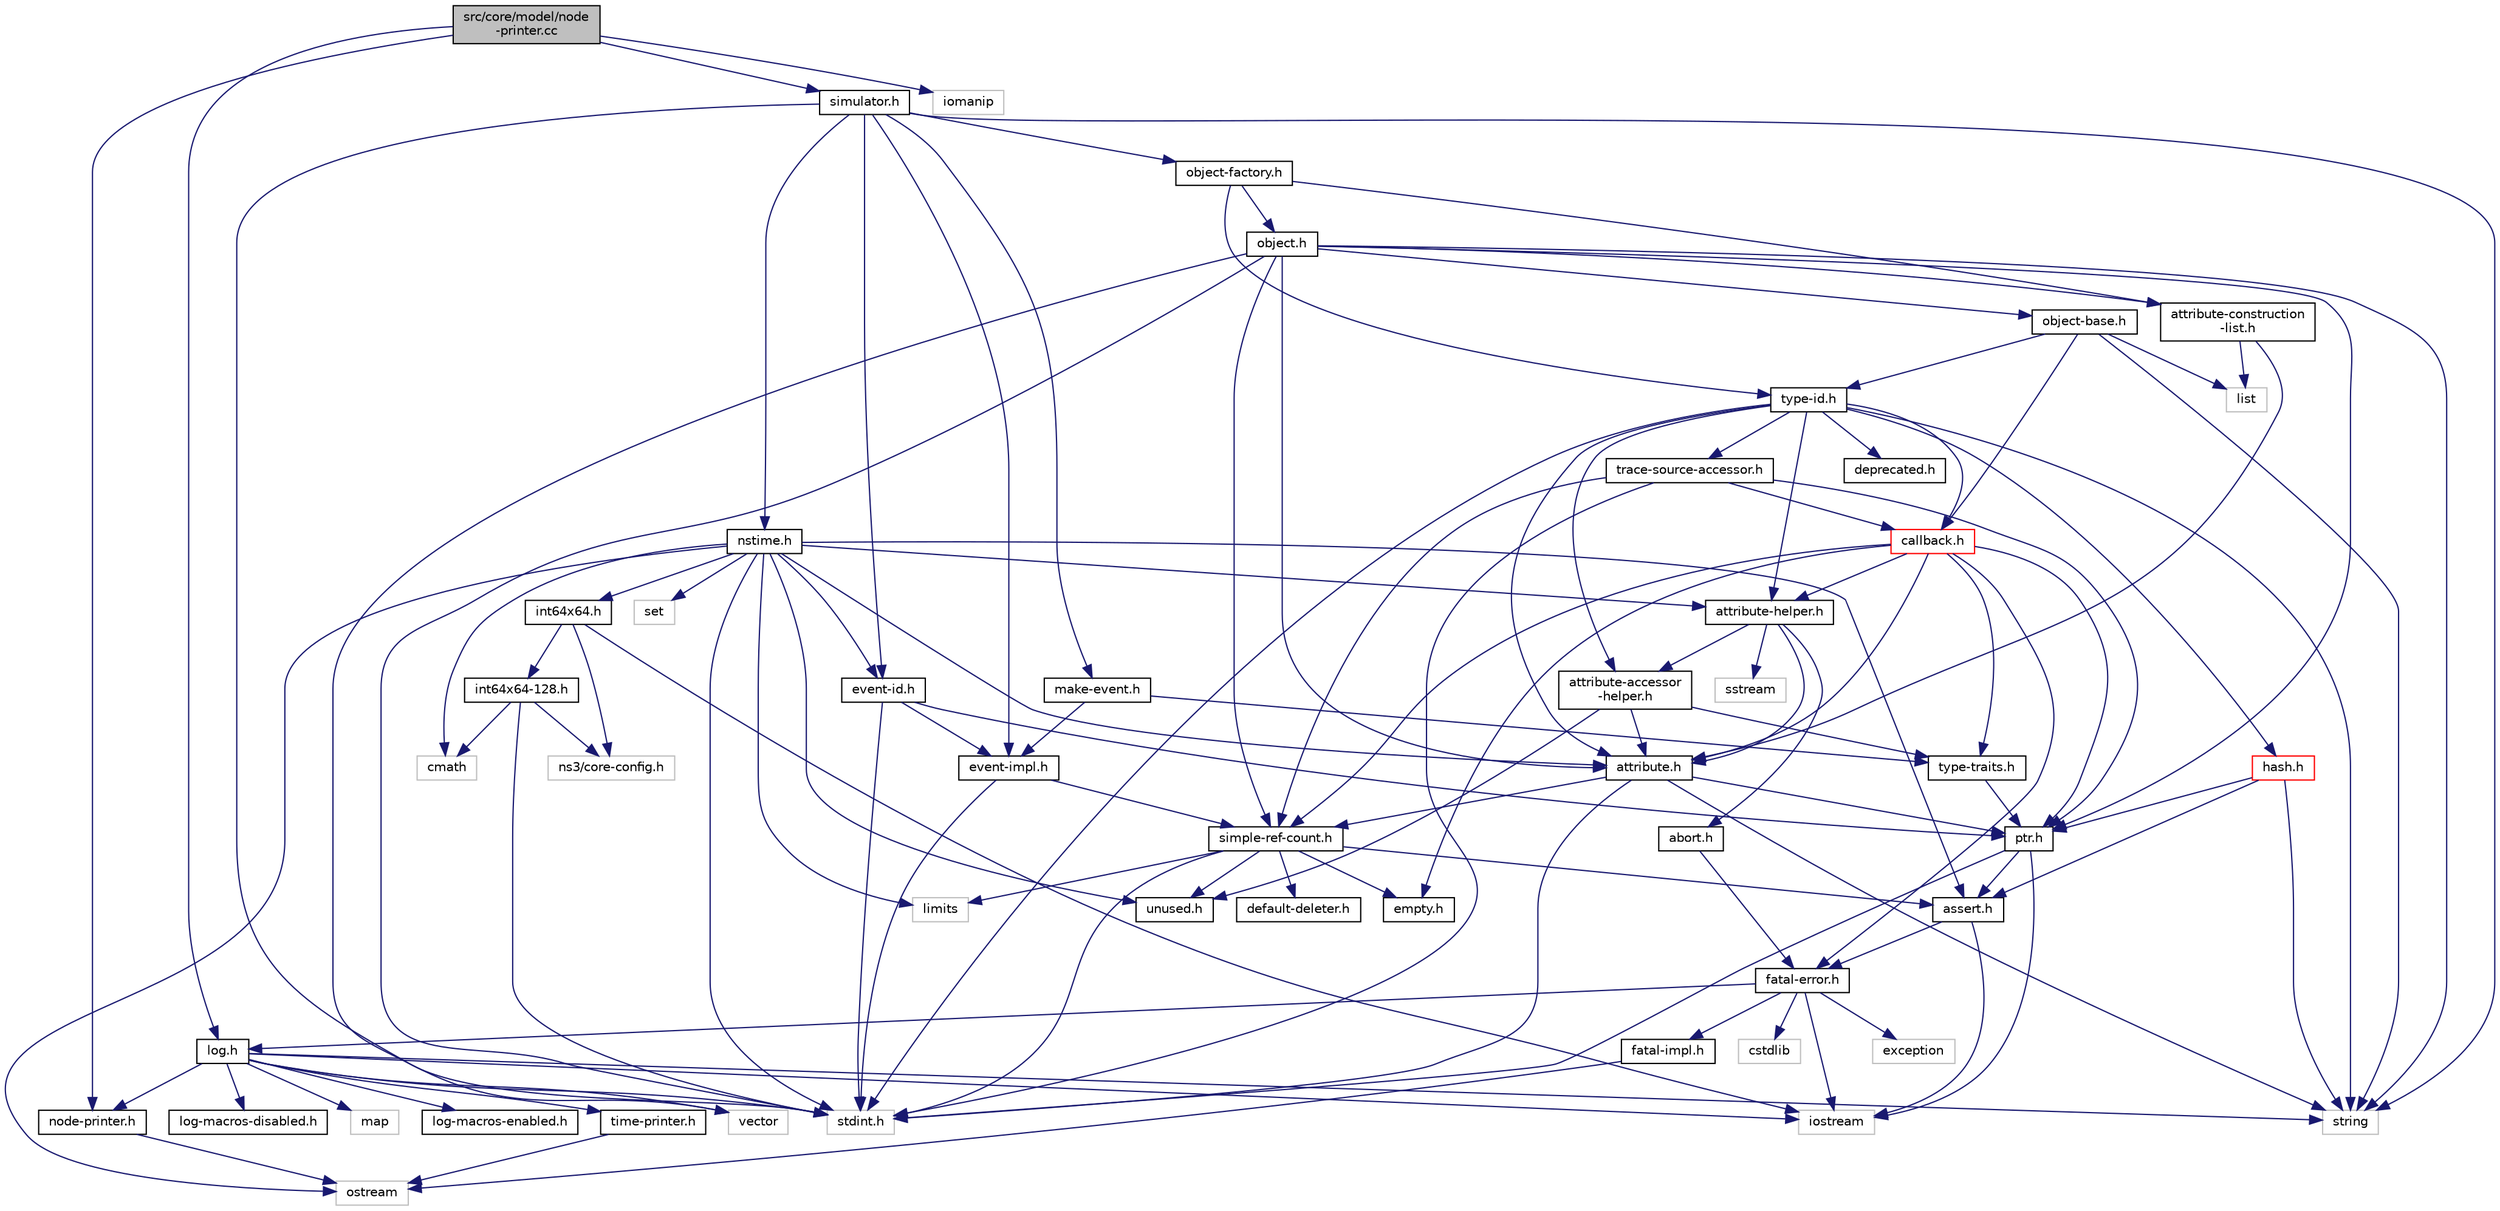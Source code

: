 digraph "src/core/model/node-printer.cc"
{
 // LATEX_PDF_SIZE
  edge [fontname="Helvetica",fontsize="10",labelfontname="Helvetica",labelfontsize="10"];
  node [fontname="Helvetica",fontsize="10",shape=record];
  Node1 [label="src/core/model/node\l-printer.cc",height=0.2,width=0.4,color="black", fillcolor="grey75", style="filled", fontcolor="black",tooltip="ns3::DefaultNodePrinter implementation."];
  Node1 -> Node2 [color="midnightblue",fontsize="10",style="solid",fontname="Helvetica"];
  Node2 [label="log.h",height=0.2,width=0.4,color="black", fillcolor="white", style="filled",URL="$log_8h.html",tooltip="Debug message logging."];
  Node2 -> Node3 [color="midnightblue",fontsize="10",style="solid",fontname="Helvetica"];
  Node3 [label="string",height=0.2,width=0.4,color="grey75", fillcolor="white", style="filled",tooltip=" "];
  Node2 -> Node4 [color="midnightblue",fontsize="10",style="solid",fontname="Helvetica"];
  Node4 [label="iostream",height=0.2,width=0.4,color="grey75", fillcolor="white", style="filled",tooltip=" "];
  Node2 -> Node5 [color="midnightblue",fontsize="10",style="solid",fontname="Helvetica"];
  Node5 [label="stdint.h",height=0.2,width=0.4,color="grey75", fillcolor="white", style="filled",tooltip=" "];
  Node2 -> Node6 [color="midnightblue",fontsize="10",style="solid",fontname="Helvetica"];
  Node6 [label="map",height=0.2,width=0.4,color="grey75", fillcolor="white", style="filled",tooltip=" "];
  Node2 -> Node7 [color="midnightblue",fontsize="10",style="solid",fontname="Helvetica"];
  Node7 [label="vector",height=0.2,width=0.4,color="grey75", fillcolor="white", style="filled",tooltip=" "];
  Node2 -> Node8 [color="midnightblue",fontsize="10",style="solid",fontname="Helvetica"];
  Node8 [label="node-printer.h",height=0.2,width=0.4,color="black", fillcolor="white", style="filled",URL="$node-printer_8h.html",tooltip="Declaration of ns3::NodePrinter function pointer type and ns3::DefaultNodePrinter function."];
  Node8 -> Node9 [color="midnightblue",fontsize="10",style="solid",fontname="Helvetica"];
  Node9 [label="ostream",height=0.2,width=0.4,color="grey75", fillcolor="white", style="filled",tooltip=" "];
  Node2 -> Node10 [color="midnightblue",fontsize="10",style="solid",fontname="Helvetica"];
  Node10 [label="time-printer.h",height=0.2,width=0.4,color="black", fillcolor="white", style="filled",URL="$time-printer_8h.html",tooltip="Declaration of ns3::TimePrinter function pointer type and ns3::DefaultTimePrinter function."];
  Node10 -> Node9 [color="midnightblue",fontsize="10",style="solid",fontname="Helvetica"];
  Node2 -> Node11 [color="midnightblue",fontsize="10",style="solid",fontname="Helvetica"];
  Node11 [label="log-macros-enabled.h",height=0.2,width=0.4,color="black", fillcolor="white", style="filled",URL="$log-macros-enabled_8h.html",tooltip="NS_LOG and related logging macro definitions."];
  Node2 -> Node12 [color="midnightblue",fontsize="10",style="solid",fontname="Helvetica"];
  Node12 [label="log-macros-disabled.h",height=0.2,width=0.4,color="black", fillcolor="white", style="filled",URL="$log-macros-disabled_8h.html",tooltip="Definition of empty logging macros and the NS_LOG_NOOP_INTERNAL macro."];
  Node1 -> Node8 [color="midnightblue",fontsize="10",style="solid",fontname="Helvetica"];
  Node1 -> Node13 [color="midnightblue",fontsize="10",style="solid",fontname="Helvetica"];
  Node13 [label="simulator.h",height=0.2,width=0.4,color="black", fillcolor="white", style="filled",URL="$simulator_8h.html",tooltip="ns3::Simulator declaration."];
  Node13 -> Node14 [color="midnightblue",fontsize="10",style="solid",fontname="Helvetica"];
  Node14 [label="event-id.h",height=0.2,width=0.4,color="black", fillcolor="white", style="filled",URL="$event-id_8h.html",tooltip="ns3::EventId declarations."];
  Node14 -> Node5 [color="midnightblue",fontsize="10",style="solid",fontname="Helvetica"];
  Node14 -> Node15 [color="midnightblue",fontsize="10",style="solid",fontname="Helvetica"];
  Node15 [label="ptr.h",height=0.2,width=0.4,color="black", fillcolor="white", style="filled",URL="$ptr_8h.html",tooltip="ns3::Ptr smart pointer declaration and implementation."];
  Node15 -> Node4 [color="midnightblue",fontsize="10",style="solid",fontname="Helvetica"];
  Node15 -> Node5 [color="midnightblue",fontsize="10",style="solid",fontname="Helvetica"];
  Node15 -> Node16 [color="midnightblue",fontsize="10",style="solid",fontname="Helvetica"];
  Node16 [label="assert.h",height=0.2,width=0.4,color="black", fillcolor="white", style="filled",URL="$assert_8h.html",tooltip="NS_ASSERT() and NS_ASSERT_MSG() macro definitions."];
  Node16 -> Node4 [color="midnightblue",fontsize="10",style="solid",fontname="Helvetica"];
  Node16 -> Node17 [color="midnightblue",fontsize="10",style="solid",fontname="Helvetica"];
  Node17 [label="fatal-error.h",height=0.2,width=0.4,color="black", fillcolor="white", style="filled",URL="$fatal-error_8h.html",tooltip="NS_FATAL_x macro definitions."];
  Node17 -> Node4 [color="midnightblue",fontsize="10",style="solid",fontname="Helvetica"];
  Node17 -> Node18 [color="midnightblue",fontsize="10",style="solid",fontname="Helvetica"];
  Node18 [label="exception",height=0.2,width=0.4,color="grey75", fillcolor="white", style="filled",tooltip=" "];
  Node17 -> Node19 [color="midnightblue",fontsize="10",style="solid",fontname="Helvetica"];
  Node19 [label="cstdlib",height=0.2,width=0.4,color="grey75", fillcolor="white", style="filled",tooltip=" "];
  Node17 -> Node20 [color="midnightblue",fontsize="10",style="solid",fontname="Helvetica"];
  Node20 [label="fatal-impl.h",height=0.2,width=0.4,color="black", fillcolor="white", style="filled",URL="$fatal-impl_8h.html",tooltip="ns3::FatalImpl::RegisterStream(), ns3::FatalImpl::UnregisterStream(), and ns3::FatalImpl::FlushStream..."];
  Node20 -> Node9 [color="midnightblue",fontsize="10",style="solid",fontname="Helvetica"];
  Node17 -> Node2 [color="midnightblue",fontsize="10",style="solid",fontname="Helvetica"];
  Node14 -> Node21 [color="midnightblue",fontsize="10",style="solid",fontname="Helvetica"];
  Node21 [label="event-impl.h",height=0.2,width=0.4,color="black", fillcolor="white", style="filled",URL="$event-impl_8h.html",tooltip="ns3::EventImpl declarations."];
  Node21 -> Node5 [color="midnightblue",fontsize="10",style="solid",fontname="Helvetica"];
  Node21 -> Node22 [color="midnightblue",fontsize="10",style="solid",fontname="Helvetica"];
  Node22 [label="simple-ref-count.h",height=0.2,width=0.4,color="black", fillcolor="white", style="filled",URL="$simple-ref-count_8h.html",tooltip="ns3::SimpleRefCount declaration and template implementation."];
  Node22 -> Node23 [color="midnightblue",fontsize="10",style="solid",fontname="Helvetica"];
  Node23 [label="empty.h",height=0.2,width=0.4,color="black", fillcolor="white", style="filled",URL="$empty_8h.html",tooltip="ns3::empty declaration, used by callbacks."];
  Node22 -> Node24 [color="midnightblue",fontsize="10",style="solid",fontname="Helvetica"];
  Node24 [label="default-deleter.h",height=0.2,width=0.4,color="black", fillcolor="white", style="filled",URL="$default-deleter_8h.html",tooltip="ns3::DefaultDeleter declaration and template implementation, for reference-counted smart pointers."];
  Node22 -> Node16 [color="midnightblue",fontsize="10",style="solid",fontname="Helvetica"];
  Node22 -> Node25 [color="midnightblue",fontsize="10",style="solid",fontname="Helvetica"];
  Node25 [label="unused.h",height=0.2,width=0.4,color="black", fillcolor="white", style="filled",URL="$unused_8h.html",tooltip="NS_UNUSED and NS_UNUSED_GLOBAL macro definitions."];
  Node22 -> Node5 [color="midnightblue",fontsize="10",style="solid",fontname="Helvetica"];
  Node22 -> Node26 [color="midnightblue",fontsize="10",style="solid",fontname="Helvetica"];
  Node26 [label="limits",height=0.2,width=0.4,color="grey75", fillcolor="white", style="filled",tooltip=" "];
  Node13 -> Node21 [color="midnightblue",fontsize="10",style="solid",fontname="Helvetica"];
  Node13 -> Node27 [color="midnightblue",fontsize="10",style="solid",fontname="Helvetica"];
  Node27 [label="make-event.h",height=0.2,width=0.4,color="black", fillcolor="white", style="filled",URL="$make-event_8h.html",tooltip="ns3::MakeEvent function declarations and template implementation."];
  Node27 -> Node21 [color="midnightblue",fontsize="10",style="solid",fontname="Helvetica"];
  Node27 -> Node28 [color="midnightblue",fontsize="10",style="solid",fontname="Helvetica"];
  Node28 [label="type-traits.h",height=0.2,width=0.4,color="black", fillcolor="white", style="filled",URL="$type-traits_8h.html",tooltip="ns3::TypeTraits introspection declaration and template implementation."];
  Node28 -> Node15 [color="midnightblue",fontsize="10",style="solid",fontname="Helvetica"];
  Node13 -> Node29 [color="midnightblue",fontsize="10",style="solid",fontname="Helvetica"];
  Node29 [label="nstime.h",height=0.2,width=0.4,color="black", fillcolor="white", style="filled",URL="$nstime_8h.html",tooltip="Declaration of classes ns3::Time and ns3::TimeWithUnit, and the TimeValue implementation classes."];
  Node29 -> Node16 [color="midnightblue",fontsize="10",style="solid",fontname="Helvetica"];
  Node29 -> Node30 [color="midnightblue",fontsize="10",style="solid",fontname="Helvetica"];
  Node30 [label="attribute.h",height=0.2,width=0.4,color="black", fillcolor="white", style="filled",URL="$attribute_8h.html",tooltip="ns3::AttributeValue, ns3::AttributeAccessor and ns3::AttributeChecker declarations."];
  Node30 -> Node3 [color="midnightblue",fontsize="10",style="solid",fontname="Helvetica"];
  Node30 -> Node5 [color="midnightblue",fontsize="10",style="solid",fontname="Helvetica"];
  Node30 -> Node15 [color="midnightblue",fontsize="10",style="solid",fontname="Helvetica"];
  Node30 -> Node22 [color="midnightblue",fontsize="10",style="solid",fontname="Helvetica"];
  Node29 -> Node31 [color="midnightblue",fontsize="10",style="solid",fontname="Helvetica"];
  Node31 [label="attribute-helper.h",height=0.2,width=0.4,color="black", fillcolor="white", style="filled",URL="$attribute-helper_8h.html",tooltip="Attribute helper (ATTRIBUTE_ )macros definition."];
  Node31 -> Node30 [color="midnightblue",fontsize="10",style="solid",fontname="Helvetica"];
  Node31 -> Node32 [color="midnightblue",fontsize="10",style="solid",fontname="Helvetica"];
  Node32 [label="attribute-accessor\l-helper.h",height=0.2,width=0.4,color="black", fillcolor="white", style="filled",URL="$attribute-accessor-helper_8h.html",tooltip="ns3::MakeAccessorHelper declarations and template implementations."];
  Node32 -> Node30 [color="midnightblue",fontsize="10",style="solid",fontname="Helvetica"];
  Node32 -> Node25 [color="midnightblue",fontsize="10",style="solid",fontname="Helvetica"];
  Node32 -> Node28 [color="midnightblue",fontsize="10",style="solid",fontname="Helvetica"];
  Node31 -> Node33 [color="midnightblue",fontsize="10",style="solid",fontname="Helvetica"];
  Node33 [label="sstream",height=0.2,width=0.4,color="grey75", fillcolor="white", style="filled",tooltip=" "];
  Node31 -> Node34 [color="midnightblue",fontsize="10",style="solid",fontname="Helvetica"];
  Node34 [label="abort.h",height=0.2,width=0.4,color="black", fillcolor="white", style="filled",URL="$abort_8h.html",tooltip="NS_ABORT_x macro definitions."];
  Node34 -> Node17 [color="midnightblue",fontsize="10",style="solid",fontname="Helvetica"];
  Node29 -> Node14 [color="midnightblue",fontsize="10",style="solid",fontname="Helvetica"];
  Node29 -> Node35 [color="midnightblue",fontsize="10",style="solid",fontname="Helvetica"];
  Node35 [label="int64x64.h",height=0.2,width=0.4,color="black", fillcolor="white", style="filled",URL="$int64x64_8h.html",tooltip="Declaration of the ns3::int64x64_t type and associated operators."];
  Node35 -> Node36 [color="midnightblue",fontsize="10",style="solid",fontname="Helvetica"];
  Node36 [label="ns3/core-config.h",height=0.2,width=0.4,color="grey75", fillcolor="white", style="filled",tooltip=" "];
  Node35 -> Node37 [color="midnightblue",fontsize="10",style="solid",fontname="Helvetica"];
  Node37 [label="int64x64-128.h",height=0.2,width=0.4,color="black", fillcolor="white", style="filled",URL="$int64x64-128_8h.html",tooltip="Declaration of the ns3::int64x64_t type using a native int128_t type."];
  Node37 -> Node36 [color="midnightblue",fontsize="10",style="solid",fontname="Helvetica"];
  Node37 -> Node5 [color="midnightblue",fontsize="10",style="solid",fontname="Helvetica"];
  Node37 -> Node38 [color="midnightblue",fontsize="10",style="solid",fontname="Helvetica"];
  Node38 [label="cmath",height=0.2,width=0.4,color="grey75", fillcolor="white", style="filled",tooltip=" "];
  Node35 -> Node4 [color="midnightblue",fontsize="10",style="solid",fontname="Helvetica"];
  Node29 -> Node25 [color="midnightblue",fontsize="10",style="solid",fontname="Helvetica"];
  Node29 -> Node5 [color="midnightblue",fontsize="10",style="solid",fontname="Helvetica"];
  Node29 -> Node26 [color="midnightblue",fontsize="10",style="solid",fontname="Helvetica"];
  Node29 -> Node38 [color="midnightblue",fontsize="10",style="solid",fontname="Helvetica"];
  Node29 -> Node9 [color="midnightblue",fontsize="10",style="solid",fontname="Helvetica"];
  Node29 -> Node39 [color="midnightblue",fontsize="10",style="solid",fontname="Helvetica"];
  Node39 [label="set",height=0.2,width=0.4,color="grey75", fillcolor="white", style="filled",tooltip=" "];
  Node13 -> Node40 [color="midnightblue",fontsize="10",style="solid",fontname="Helvetica"];
  Node40 [label="object-factory.h",height=0.2,width=0.4,color="black", fillcolor="white", style="filled",URL="$object-factory_8h.html",tooltip="ns3::ObjectFactory class declaration."];
  Node40 -> Node41 [color="midnightblue",fontsize="10",style="solid",fontname="Helvetica"];
  Node41 [label="attribute-construction\l-list.h",height=0.2,width=0.4,color="black", fillcolor="white", style="filled",URL="$attribute-construction-list_8h.html",tooltip="ns3::AttributeConstructionList declaration."];
  Node41 -> Node30 [color="midnightblue",fontsize="10",style="solid",fontname="Helvetica"];
  Node41 -> Node42 [color="midnightblue",fontsize="10",style="solid",fontname="Helvetica"];
  Node42 [label="list",height=0.2,width=0.4,color="grey75", fillcolor="white", style="filled",tooltip=" "];
  Node40 -> Node43 [color="midnightblue",fontsize="10",style="solid",fontname="Helvetica"];
  Node43 [label="object.h",height=0.2,width=0.4,color="black", fillcolor="white", style="filled",URL="$object_8h.html",tooltip="ns3::Object class declaration, which is the root of the Object hierarchy and Aggregation."];
  Node43 -> Node5 [color="midnightblue",fontsize="10",style="solid",fontname="Helvetica"];
  Node43 -> Node3 [color="midnightblue",fontsize="10",style="solid",fontname="Helvetica"];
  Node43 -> Node7 [color="midnightblue",fontsize="10",style="solid",fontname="Helvetica"];
  Node43 -> Node15 [color="midnightblue",fontsize="10",style="solid",fontname="Helvetica"];
  Node43 -> Node30 [color="midnightblue",fontsize="10",style="solid",fontname="Helvetica"];
  Node43 -> Node44 [color="midnightblue",fontsize="10",style="solid",fontname="Helvetica"];
  Node44 [label="object-base.h",height=0.2,width=0.4,color="black", fillcolor="white", style="filled",URL="$object-base_8h.html",tooltip="ns3::ObjectBase declaration and NS_OBJECT_ENSURE_REGISTERED() madro definition."];
  Node44 -> Node45 [color="midnightblue",fontsize="10",style="solid",fontname="Helvetica"];
  Node45 [label="type-id.h",height=0.2,width=0.4,color="black", fillcolor="white", style="filled",URL="$type-id_8h.html",tooltip="ns3::TypeId declaration; inline and template implementations."];
  Node45 -> Node30 [color="midnightblue",fontsize="10",style="solid",fontname="Helvetica"];
  Node45 -> Node32 [color="midnightblue",fontsize="10",style="solid",fontname="Helvetica"];
  Node45 -> Node46 [color="midnightblue",fontsize="10",style="solid",fontname="Helvetica"];
  Node46 [label="trace-source-accessor.h",height=0.2,width=0.4,color="black", fillcolor="white", style="filled",URL="$trace-source-accessor_8h.html",tooltip="ns3::TraceSourceAccessor and ns3::MakeTraceSourceAccessor declarations."];
  Node46 -> Node5 [color="midnightblue",fontsize="10",style="solid",fontname="Helvetica"];
  Node46 -> Node47 [color="midnightblue",fontsize="10",style="solid",fontname="Helvetica"];
  Node47 [label="callback.h",height=0.2,width=0.4,color="red", fillcolor="white", style="filled",URL="$callback_8h.html",tooltip="Declaration of the various callback functions."];
  Node47 -> Node15 [color="midnightblue",fontsize="10",style="solid",fontname="Helvetica"];
  Node47 -> Node17 [color="midnightblue",fontsize="10",style="solid",fontname="Helvetica"];
  Node47 -> Node23 [color="midnightblue",fontsize="10",style="solid",fontname="Helvetica"];
  Node47 -> Node28 [color="midnightblue",fontsize="10",style="solid",fontname="Helvetica"];
  Node47 -> Node30 [color="midnightblue",fontsize="10",style="solid",fontname="Helvetica"];
  Node47 -> Node31 [color="midnightblue",fontsize="10",style="solid",fontname="Helvetica"];
  Node47 -> Node22 [color="midnightblue",fontsize="10",style="solid",fontname="Helvetica"];
  Node46 -> Node15 [color="midnightblue",fontsize="10",style="solid",fontname="Helvetica"];
  Node46 -> Node22 [color="midnightblue",fontsize="10",style="solid",fontname="Helvetica"];
  Node45 -> Node31 [color="midnightblue",fontsize="10",style="solid",fontname="Helvetica"];
  Node45 -> Node47 [color="midnightblue",fontsize="10",style="solid",fontname="Helvetica"];
  Node45 -> Node49 [color="midnightblue",fontsize="10",style="solid",fontname="Helvetica"];
  Node49 [label="deprecated.h",height=0.2,width=0.4,color="black", fillcolor="white", style="filled",URL="$deprecated_8h.html",tooltip="NS_DEPRECATED macro definition."];
  Node45 -> Node50 [color="midnightblue",fontsize="10",style="solid",fontname="Helvetica"];
  Node50 [label="hash.h",height=0.2,width=0.4,color="red", fillcolor="white", style="filled",URL="$hash_8h.html",tooltip="ns3::Hasher, ns3::Hash32() and ns3::Hash64() function declarations."];
  Node50 -> Node3 [color="midnightblue",fontsize="10",style="solid",fontname="Helvetica"];
  Node50 -> Node16 [color="midnightblue",fontsize="10",style="solid",fontname="Helvetica"];
  Node50 -> Node15 [color="midnightblue",fontsize="10",style="solid",fontname="Helvetica"];
  Node45 -> Node3 [color="midnightblue",fontsize="10",style="solid",fontname="Helvetica"];
  Node45 -> Node5 [color="midnightblue",fontsize="10",style="solid",fontname="Helvetica"];
  Node44 -> Node47 [color="midnightblue",fontsize="10",style="solid",fontname="Helvetica"];
  Node44 -> Node3 [color="midnightblue",fontsize="10",style="solid",fontname="Helvetica"];
  Node44 -> Node42 [color="midnightblue",fontsize="10",style="solid",fontname="Helvetica"];
  Node43 -> Node41 [color="midnightblue",fontsize="10",style="solid",fontname="Helvetica"];
  Node43 -> Node22 [color="midnightblue",fontsize="10",style="solid",fontname="Helvetica"];
  Node40 -> Node45 [color="midnightblue",fontsize="10",style="solid",fontname="Helvetica"];
  Node13 -> Node5 [color="midnightblue",fontsize="10",style="solid",fontname="Helvetica"];
  Node13 -> Node3 [color="midnightblue",fontsize="10",style="solid",fontname="Helvetica"];
  Node1 -> Node55 [color="midnightblue",fontsize="10",style="solid",fontname="Helvetica"];
  Node55 [label="iomanip",height=0.2,width=0.4,color="grey75", fillcolor="white", style="filled",tooltip=" "];
}
